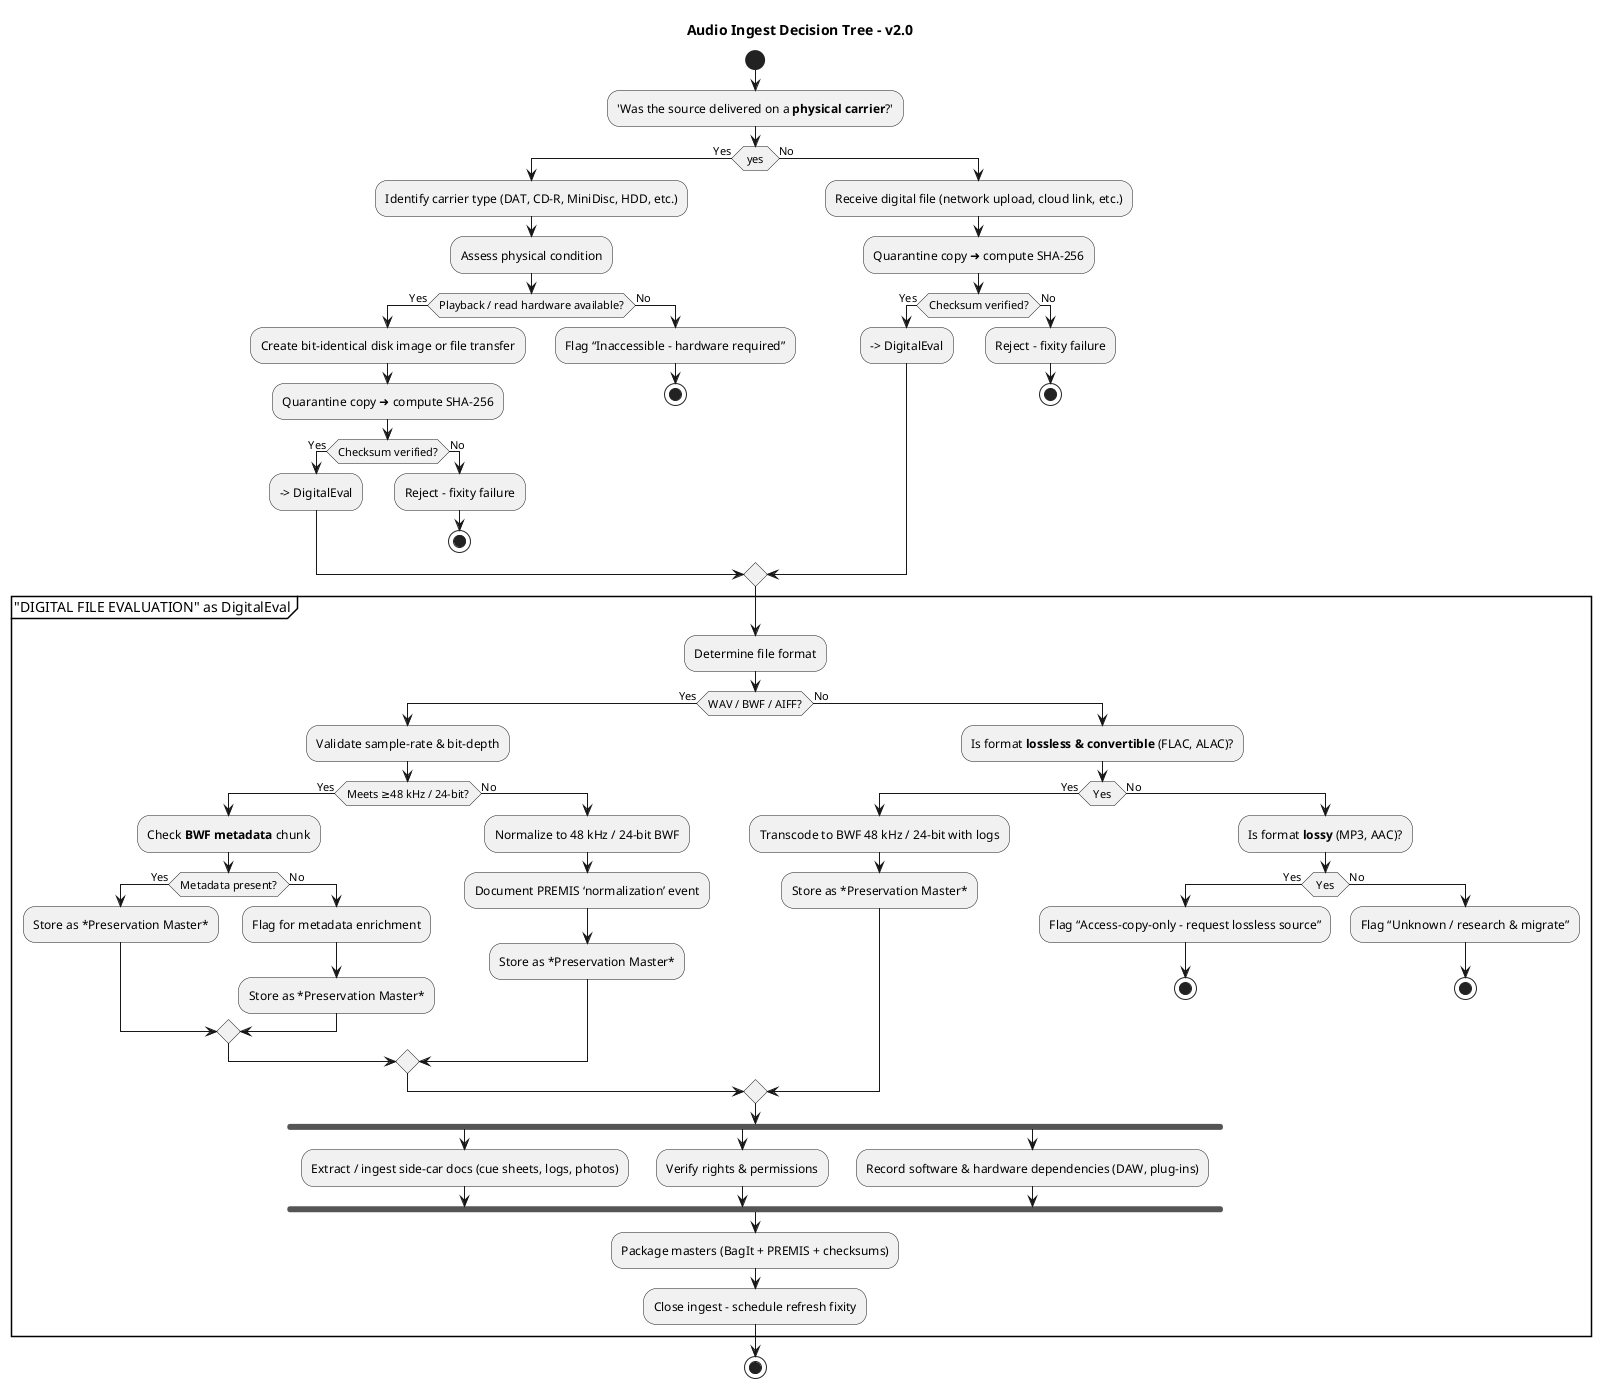 audio_ingest_decision_tree

@startuml
title Audio Ingest Decision Tree – v2.0

start

:'Was the source delivered on a **physical carrier**?';
if (yes) then (Yes)
  :Identify carrier type (DAT, CD-R, MiniDisc, HDD, etc.);
  :Assess physical condition;
  if (Playback / read hardware available?) then (Yes)
    :Create bit-identical disk image or file transfer;
    :Quarantine copy ➜ compute SHA-256;
    if (Checksum verified?) then (Yes)
      --> DigitalEval
    else (No)
      :Reject – fixity failure;
      stop
    endif
  else (No)
    :Flag “Inaccessible – hardware required”;
    stop
  endif
else (No)
  :Receive digital file (network upload, cloud link, etc.);
  :Quarantine copy ➜ compute SHA-256;
  if (Checksum verified?) then (Yes)
    --> DigitalEval
  else (No)
    :Reject – fixity failure;
    stop
  endif
endif

partition "DIGITAL FILE EVALUATION" as DigitalEval {

  :Determine file format;
  if (WAV / BWF / AIFF?) then (Yes)
    :Validate sample-rate & bit-depth;
    if (Meets ≥48 kHz / 24-bit?) then (Yes)
      :Check **BWF metadata** chunk;
      if (Metadata present?) then (Yes)
        :Store as *Preservation Master*;
      else (No)
        :Flag for metadata enrichment;
        :Store as *Preservation Master*;
      endif
    else (No)
      :Normalize to 48 kHz / 24-bit BWF;
      :Document PREMIS ‘normalization’ event;
      :Store as *Preservation Master*;
    endif
  else (No)
    :Is format **lossless & convertible** (FLAC, ALAC)?;
    if (Yes) then (Yes)
      :Transcode to BWF 48 kHz / 24-bit with logs;
      :Store as *Preservation Master*;
    else (No)
      :Is format **lossy** (MP3, AAC)?;
      if (Yes) then (Yes)
        :Flag “Access-copy-only – request lossless source”;
        stop
      else (No)
        :Flag “Unknown / research & migrate”;
        stop
      endif
    endif
  endif

  '--- parallel descriptive tasks ------------------------------------------
  fork
    :Extract / ingest side-car docs (cue sheets, logs, photos);
  fork again
    :Verify rights & permissions;
  fork again
    :Record software & hardware dependencies (DAW, plug-ins);
  endfork
  '--------------------------------------------------------------------------

  :Package masters (BagIt + PREMIS + checksums);
  :Close ingest – schedule refresh fixity;
}

stop
@enduml
